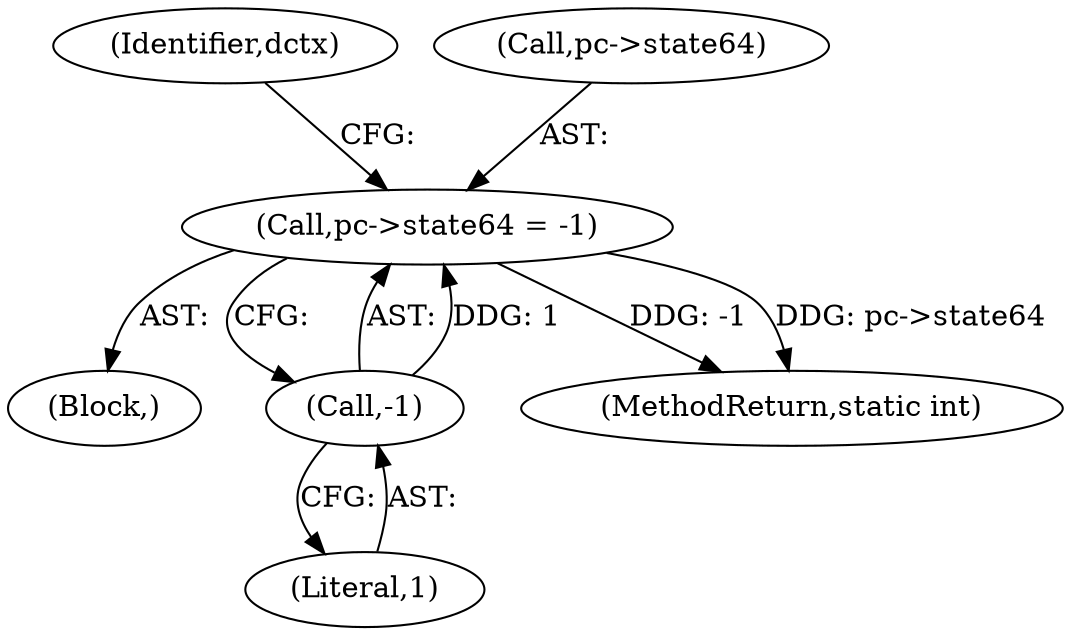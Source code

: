 digraph "0_FFmpeg_0a709e2a10b8288a0cc383547924ecfe285cef89@pointer" {
"1000362" [label="(Call,pc->state64 = -1)"];
"1000366" [label="(Call,-1)"];
"1000370" [label="(Identifier,dctx)"];
"1000363" [label="(Call,pc->state64)"];
"1000366" [label="(Call,-1)"];
"1000350" [label="(Block,)"];
"1000392" [label="(MethodReturn,static int)"];
"1000362" [label="(Call,pc->state64 = -1)"];
"1000367" [label="(Literal,1)"];
"1000362" -> "1000350"  [label="AST: "];
"1000362" -> "1000366"  [label="CFG: "];
"1000363" -> "1000362"  [label="AST: "];
"1000366" -> "1000362"  [label="AST: "];
"1000370" -> "1000362"  [label="CFG: "];
"1000362" -> "1000392"  [label="DDG: -1"];
"1000362" -> "1000392"  [label="DDG: pc->state64"];
"1000366" -> "1000362"  [label="DDG: 1"];
"1000366" -> "1000367"  [label="CFG: "];
"1000367" -> "1000366"  [label="AST: "];
}

